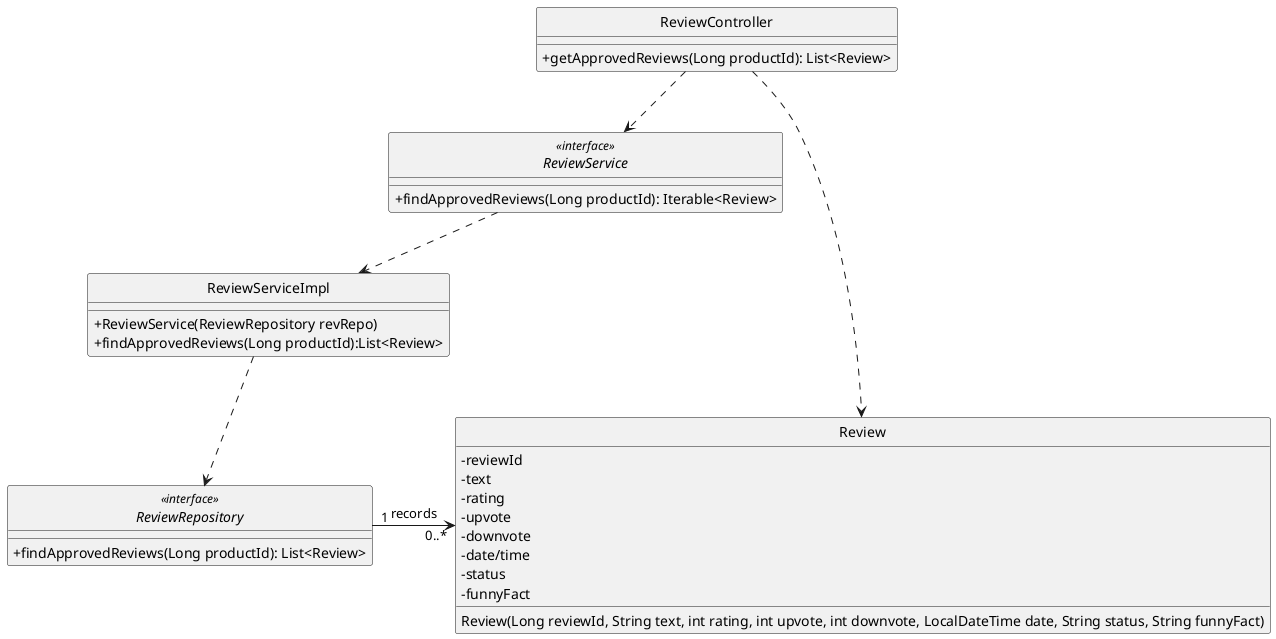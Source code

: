 @startuml
'https://plantuml.com/sequence-diagram

hide circle
skinparam classAttributeIconSize 0

class ReviewController {
    +getApprovedReviews(Long productId): List<Review>
}

class ReviewServiceImpl {
    +ReviewService(ReviewRepository revRepo)
    +findApprovedReviews(Long productId):List<Review>
}

interface ReviewService <<interface>> {
    +findApprovedReviews(Long productId): Iterable<Review>
}

class Review {
    -reviewId
    -text
    -rating
    -upvote
    -downvote
    -date/time
    -status
    -funnyFact
    Review(Long reviewId, String text, int rating, int upvote, int downvote, LocalDateTime date, String status, String funnyFact)
}

interface ReviewRepository <<interface>> {
    + findApprovedReviews(Long productId): List<Review>
}

ReviewController..>ReviewService
ReviewController..>Review
ReviewService..>ReviewServiceImpl
ReviewServiceImpl..>ReviewRepository
ReviewRepository "1" -right-> "0..*" Review:  records
@enduml
